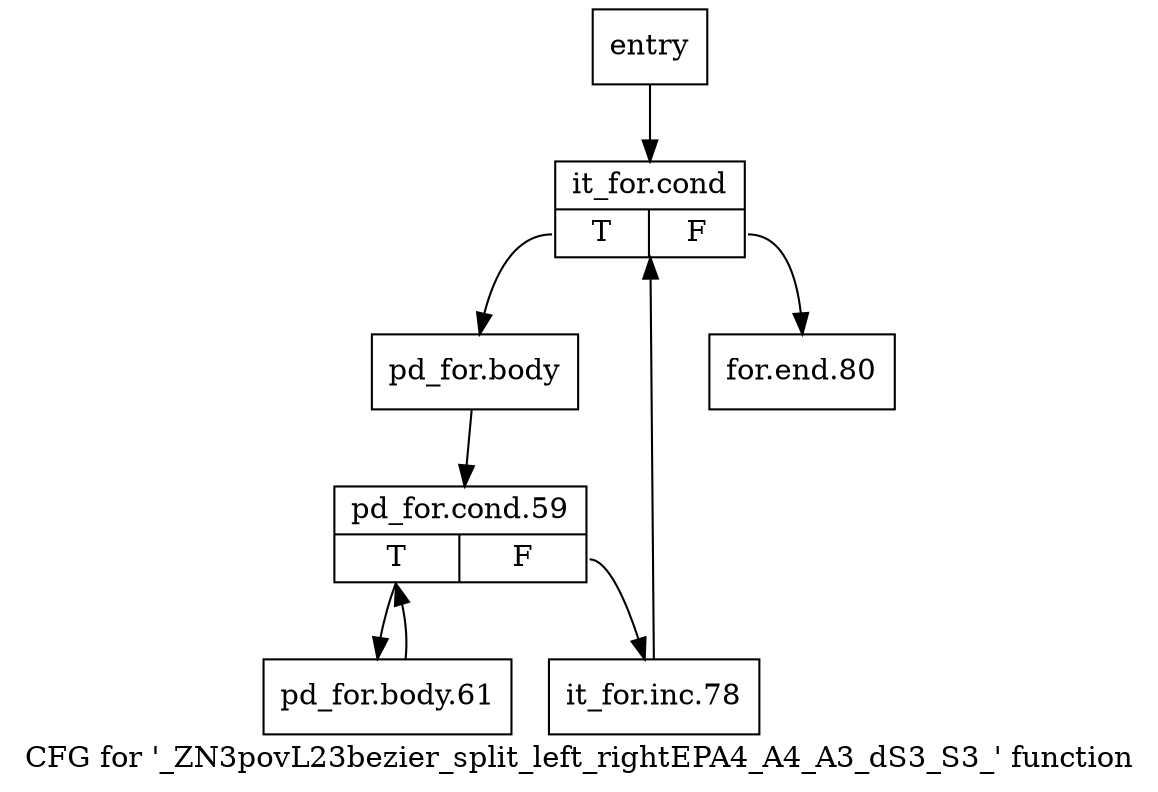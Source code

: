 digraph "CFG for '_ZN3povL23bezier_split_left_rightEPA4_A4_A3_dS3_S3_' function" {
	label="CFG for '_ZN3povL23bezier_split_left_rightEPA4_A4_A3_dS3_S3_' function";

	Node0xd44840 [shape=record,label="{entry}"];
	Node0xd44840 -> Node0xd44890;
	Node0xd44890 [shape=record,label="{it_for.cond|{<s0>T|<s1>F}}"];
	Node0xd44890:s0 -> Node0xd448e0;
	Node0xd44890:s1 -> Node0xd44a20;
	Node0xd448e0 [shape=record,label="{pd_for.body}"];
	Node0xd448e0 -> Node0xd44930;
	Node0xd44930 [shape=record,label="{pd_for.cond.59|{<s0>T|<s1>F}}"];
	Node0xd44930:s0 -> Node0xd44980;
	Node0xd44930:s1 -> Node0xd449d0;
	Node0xd44980 [shape=record,label="{pd_for.body.61}"];
	Node0xd44980 -> Node0xd44930;
	Node0xd449d0 [shape=record,label="{it_for.inc.78}"];
	Node0xd449d0 -> Node0xd44890;
	Node0xd44a20 [shape=record,label="{for.end.80}"];
}
